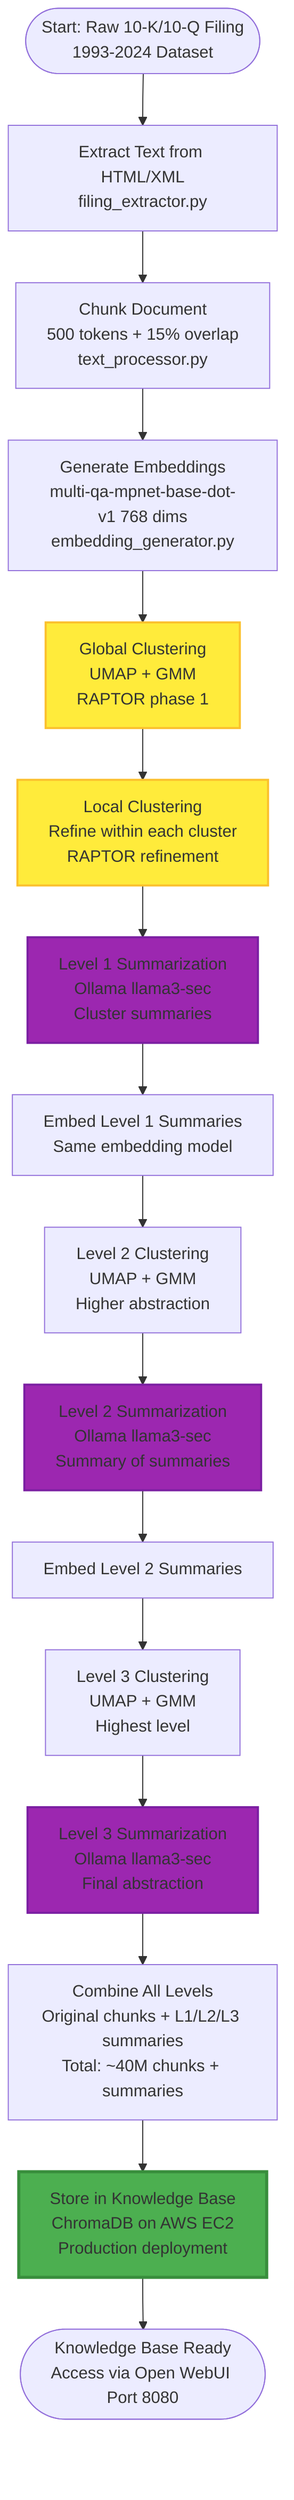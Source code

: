 flowchart TD
    Start([Start: Raw 10-K/10-Q Filing<br/>1993-2024 Dataset]) --> Extract[Extract Text from HTML/XML<br/>filing_extractor.py]
    Extract --> Chunk[Chunk Document<br/>500 tokens + 15% overlap<br/>text_processor.py]
    Chunk --> Embed1[Generate Embeddings<br/>multi-qa-mpnet-base-dot-v1 768 dims<br/>embedding_generator.py]

    Embed1 --> GlobalCluster[Global Clustering<br/>UMAP + GMM<br/>RAPTOR phase 1]
    GlobalCluster --> LocalCluster[Local Clustering<br/>Refine within each cluster<br/>RAPTOR refinement]

    LocalCluster --> Summarize1[Level 1 Summarization<br/>Ollama llama3-sec<br/>Cluster summaries]
    Summarize1 --> Embed2[Embed Level 1 Summaries<br/>Same embedding model]

    Embed2 --> Cluster2[Level 2 Clustering<br/>UMAP + GMM<br/>Higher abstraction]
    Cluster2 --> Summarize2[Level 2 Summarization<br/>Ollama llama3-sec<br/>Summary of summaries]

    Summarize2 --> Embed3[Embed Level 2 Summaries]
    Embed3 --> Cluster3[Level 3 Clustering<br/>UMAP + GMM<br/>Highest level]
    Cluster3 --> Summarize3[Level 3 Summarization<br/>Ollama llama3-sec<br/>Final abstraction]

    Summarize3 --> Combine[Combine All Levels<br/>Original chunks + L1/L2/L3 summaries<br/>Total: ~40M chunks + summaries]
    Combine --> Store[Store in Knowledge Base<br/>ChromaDB on AWS EC2<br/>Production deployment]
    Store --> End([Knowledge Base Ready<br/>Access via Open WebUI Port 8080])

    style GlobalCluster fill:#ffeb3b,stroke:#fbc02d,stroke-width:2px
    style LocalCluster fill:#ffeb3b,stroke:#fbc02d,stroke-width:2px
    style Summarize1 fill:#9c27b0,stroke:#7b1fa2,stroke-width:2px
    style Summarize2 fill:#9c27b0,stroke:#7b1fa2,stroke-width:2px
    style Summarize3 fill:#9c27b0,stroke:#7b1fa2,stroke-width:2px
    style Store fill:#4caf50,stroke:#388e3c,stroke-width:3px